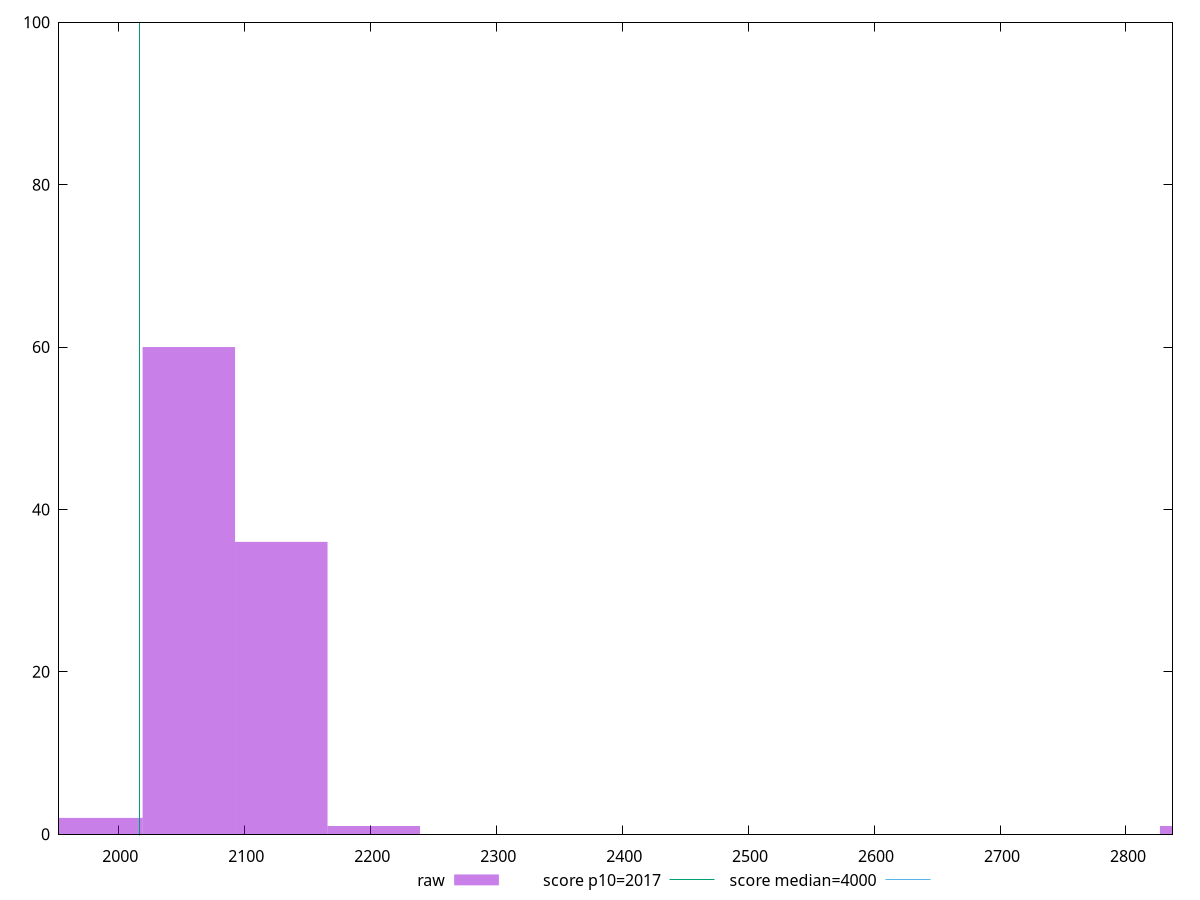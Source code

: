 reset

$raw <<EOF
2863.667063692879 1
2055.966097010272 60
1982.5387364027622 2
2129.3934576177817 36
2202.8208182252915 1
EOF

set key outside below
set boxwidth 73.42736060750971
set xrange [1952.8999999999987:2836.9359999999965]
set yrange [0:100]
set trange [0:100]
set style fill transparent solid 0.5 noborder

set parametric
set terminal svg size 640, 490 enhanced background rgb 'white'
set output "reports/report_00033_2021-03-01T14-23-16.841Z/mainthread-work-breakdown/samples/astro/raw/histogram.svg"

plot $raw title "raw" with boxes, \
     2017,t title "score p10=2017", \
     4000,t title "score median=4000"

reset
